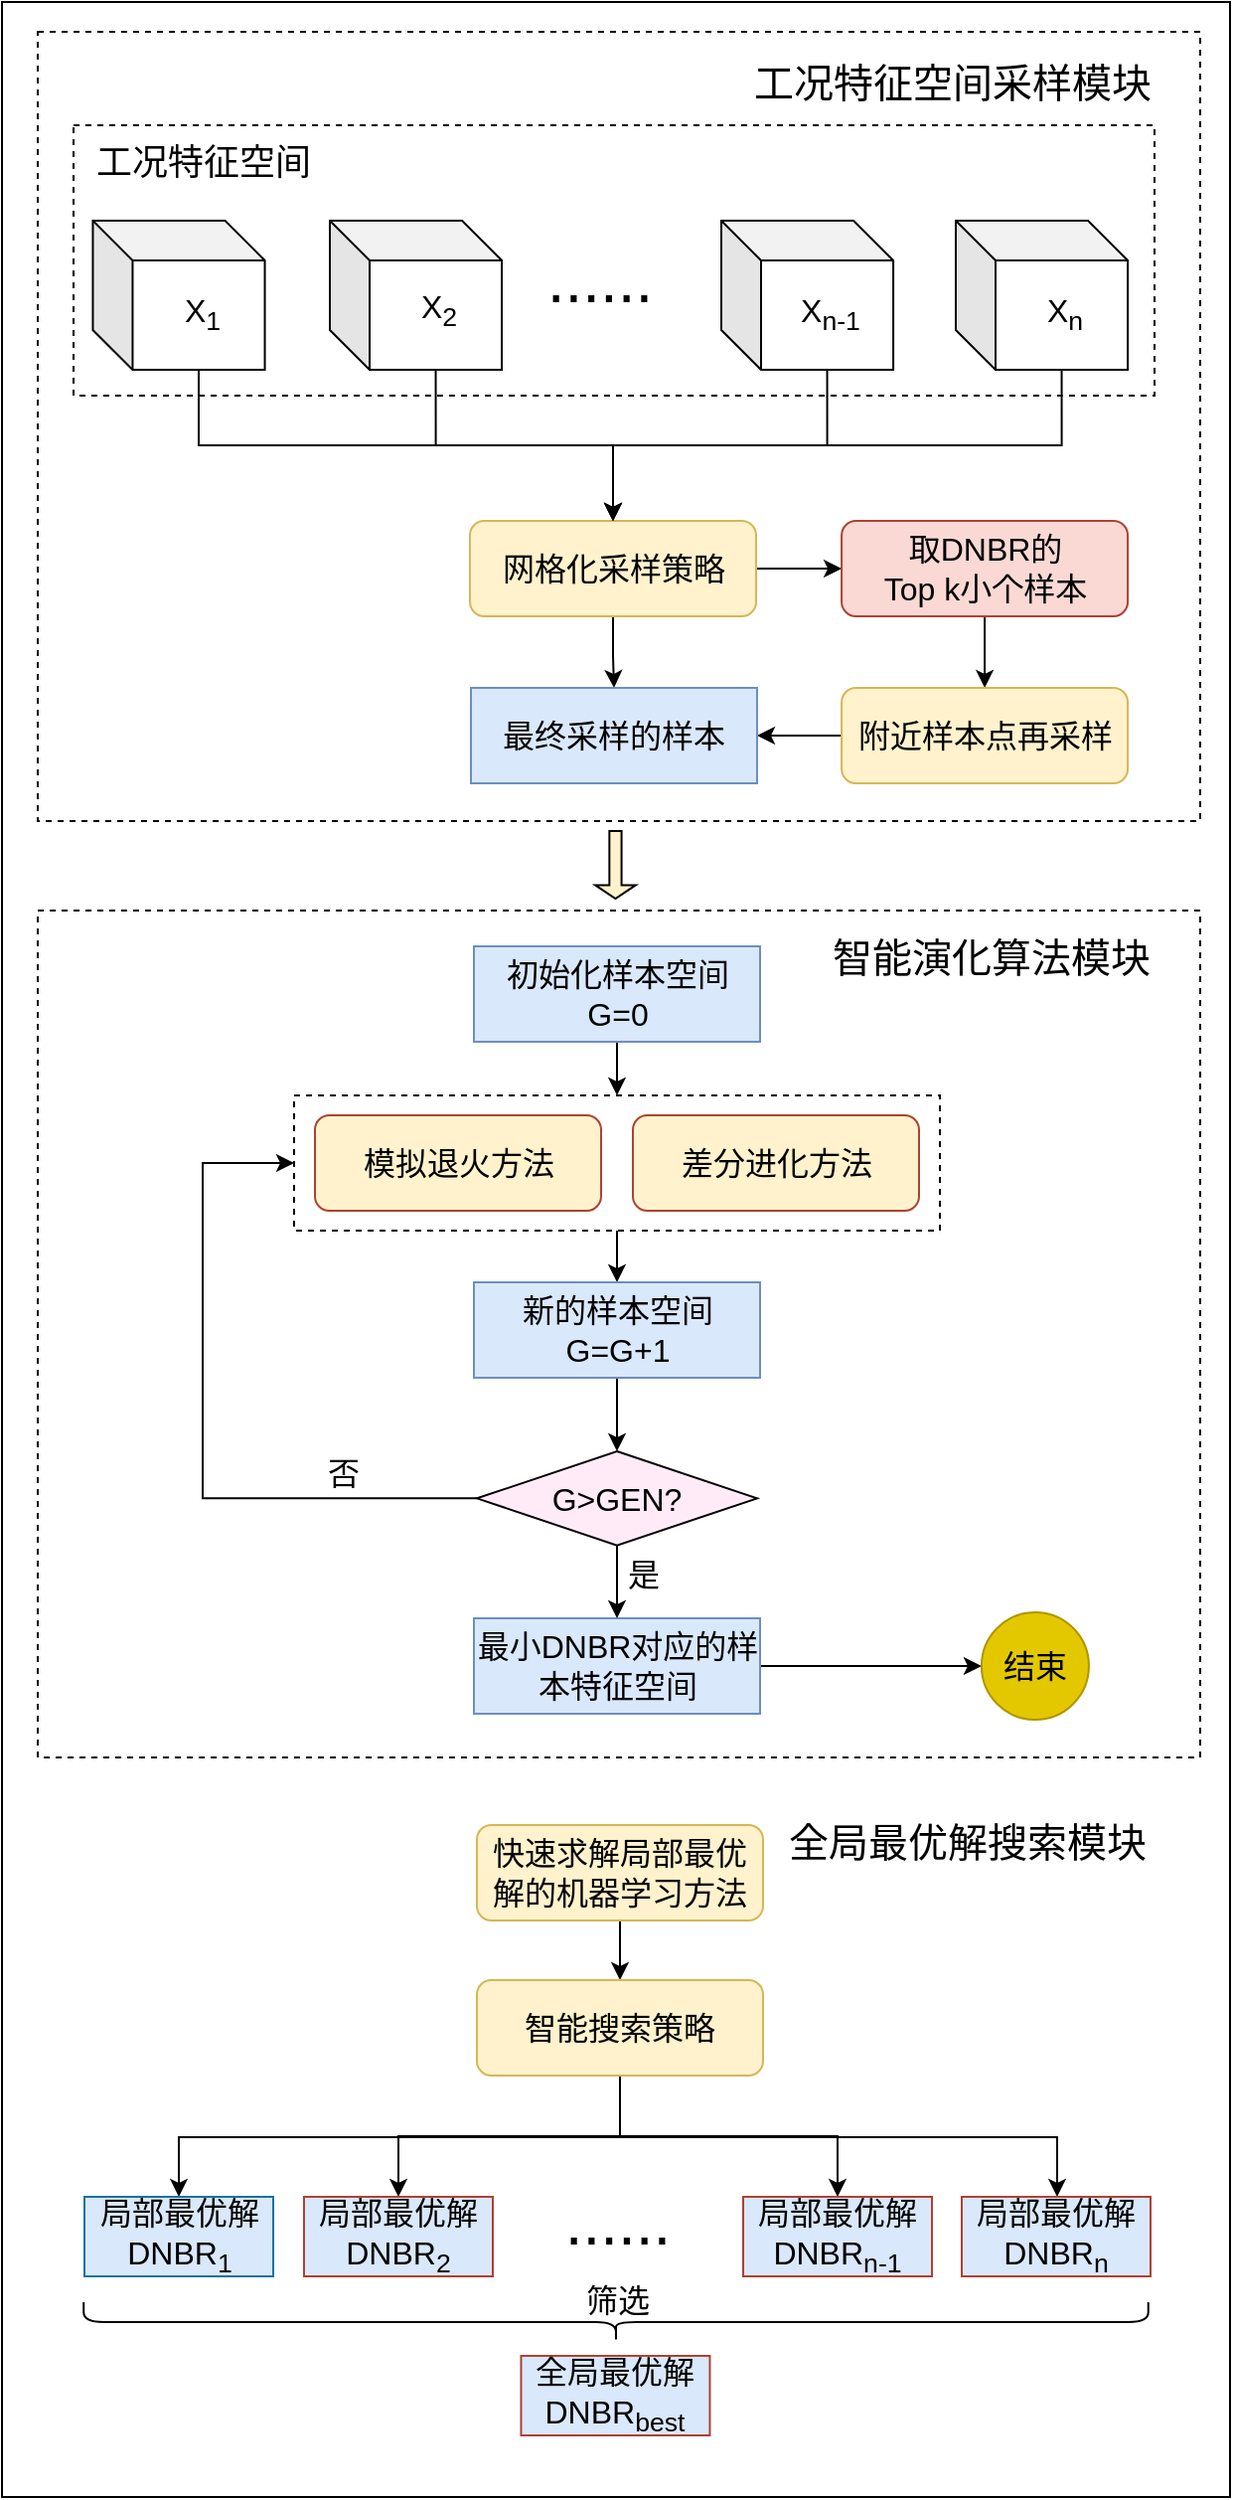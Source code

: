 <mxfile version="15.5.4" type="github">
  <diagram id="v6IWmVOyirAtEltqmXKr" name="第 1 页">
    <mxGraphModel dx="1030" dy="528" grid="0" gridSize="10" guides="1" tooltips="1" connect="1" arrows="1" fold="1" page="1" pageScale="1" pageWidth="827" pageHeight="1169" math="0" shadow="0">
      <root>
        <mxCell id="0" />
        <mxCell id="1" parent="0" />
        <mxCell id="gPIV2DvkWy4jQC8cFaT1-57" value="" style="rounded=0;whiteSpace=wrap;html=1;" vertex="1" parent="1">
          <mxGeometry x="116" y="44" width="618" height="1255" as="geometry" />
        </mxCell>
        <mxCell id="gPIV2DvkWy4jQC8cFaT1-58" value="" style="rounded=0;whiteSpace=wrap;html=1;fontSize=16;dashed=1;" vertex="1" parent="1">
          <mxGeometry x="134" y="501" width="585" height="426" as="geometry" />
        </mxCell>
        <mxCell id="gPIV2DvkWy4jQC8cFaT1-59" value="" style="rounded=0;whiteSpace=wrap;html=1;fontSize=16;dashed=1;" vertex="1" parent="1">
          <mxGeometry x="134" y="59" width="585" height="397" as="geometry" />
        </mxCell>
        <mxCell id="gPIV2DvkWy4jQC8cFaT1-60" value="" style="rounded=0;whiteSpace=wrap;html=1;fontSize=16;dashed=1;" vertex="1" parent="1">
          <mxGeometry x="152" y="106" width="544" height="136" as="geometry" />
        </mxCell>
        <mxCell id="gPIV2DvkWy4jQC8cFaT1-61" value="&lt;font style=&quot;font-size: 18px&quot;&gt;工况特征空间&lt;/font&gt;" style="text;html=1;strokeColor=none;fillColor=none;align=center;verticalAlign=middle;whiteSpace=wrap;rounded=0;" vertex="1" parent="1">
          <mxGeometry x="161.73" y="114" width="111" height="22" as="geometry" />
        </mxCell>
        <mxCell id="gPIV2DvkWy4jQC8cFaT1-62" value="&lt;font style=&quot;font-size: 32px&quot;&gt;......&lt;/font&gt;" style="text;html=1;strokeColor=none;fillColor=none;align=center;verticalAlign=middle;whiteSpace=wrap;rounded=0;fontSize=16;" vertex="1" parent="1">
          <mxGeometry x="397" y="174" width="40" height="20" as="geometry" />
        </mxCell>
        <mxCell id="gPIV2DvkWy4jQC8cFaT1-63" value="" style="group" vertex="1" connectable="0" parent="1">
          <mxGeometry x="161.73" y="154" width="86.54" height="75" as="geometry" />
        </mxCell>
        <mxCell id="gPIV2DvkWy4jQC8cFaT1-64" value="" style="shape=cube;whiteSpace=wrap;html=1;boundedLbl=1;backgroundOutline=1;darkOpacity=0.05;darkOpacity2=0.1;" vertex="1" parent="gPIV2DvkWy4jQC8cFaT1-63">
          <mxGeometry width="86.54" height="75" as="geometry" />
        </mxCell>
        <mxCell id="gPIV2DvkWy4jQC8cFaT1-65" value="X&lt;sub&gt;1&lt;/sub&gt;" style="text;html=1;strokeColor=none;fillColor=none;align=center;verticalAlign=middle;whiteSpace=wrap;rounded=0;fontSize=16;" vertex="1" parent="gPIV2DvkWy4jQC8cFaT1-63">
          <mxGeometry x="35.27" y="37" width="40" height="20" as="geometry" />
        </mxCell>
        <mxCell id="gPIV2DvkWy4jQC8cFaT1-66" value="" style="group" vertex="1" connectable="0" parent="1">
          <mxGeometry x="281" y="152" width="86.54" height="77" as="geometry" />
        </mxCell>
        <mxCell id="gPIV2DvkWy4jQC8cFaT1-67" value="" style="shape=cube;whiteSpace=wrap;html=1;boundedLbl=1;backgroundOutline=1;darkOpacity=0.05;darkOpacity2=0.1;" vertex="1" parent="gPIV2DvkWy4jQC8cFaT1-66">
          <mxGeometry y="2" width="86.54" height="75" as="geometry" />
        </mxCell>
        <mxCell id="gPIV2DvkWy4jQC8cFaT1-68" value="X&lt;sub&gt;2&lt;/sub&gt;" style="text;html=1;strokeColor=none;fillColor=none;align=center;verticalAlign=middle;whiteSpace=wrap;rounded=0;fontSize=16;" vertex="1" parent="gPIV2DvkWy4jQC8cFaT1-66">
          <mxGeometry x="35.27" y="37" width="40" height="20" as="geometry" />
        </mxCell>
        <mxCell id="gPIV2DvkWy4jQC8cFaT1-69" value="" style="group" vertex="1" connectable="0" parent="1">
          <mxGeometry x="478" y="154" width="86.54" height="75" as="geometry" />
        </mxCell>
        <mxCell id="gPIV2DvkWy4jQC8cFaT1-70" value="" style="shape=cube;whiteSpace=wrap;html=1;boundedLbl=1;backgroundOutline=1;darkOpacity=0.05;darkOpacity2=0.1;" vertex="1" parent="gPIV2DvkWy4jQC8cFaT1-69">
          <mxGeometry width="86.54" height="75" as="geometry" />
        </mxCell>
        <mxCell id="gPIV2DvkWy4jQC8cFaT1-71" value="X&lt;sub&gt;n-1&lt;/sub&gt;" style="text;html=1;strokeColor=none;fillColor=none;align=center;verticalAlign=middle;whiteSpace=wrap;rounded=0;fontSize=16;" vertex="1" parent="gPIV2DvkWy4jQC8cFaT1-69">
          <mxGeometry x="35.27" y="37" width="40" height="20" as="geometry" />
        </mxCell>
        <mxCell id="gPIV2DvkWy4jQC8cFaT1-72" value="" style="group" vertex="1" connectable="0" parent="1">
          <mxGeometry x="596" y="154" width="86.54" height="75" as="geometry" />
        </mxCell>
        <mxCell id="gPIV2DvkWy4jQC8cFaT1-73" value="" style="shape=cube;whiteSpace=wrap;html=1;boundedLbl=1;backgroundOutline=1;darkOpacity=0.05;darkOpacity2=0.1;" vertex="1" parent="gPIV2DvkWy4jQC8cFaT1-72">
          <mxGeometry width="86.54" height="75" as="geometry" />
        </mxCell>
        <mxCell id="gPIV2DvkWy4jQC8cFaT1-74" value="X&lt;sub&gt;n&lt;/sub&gt;" style="text;html=1;strokeColor=none;fillColor=none;align=center;verticalAlign=middle;whiteSpace=wrap;rounded=0;fontSize=16;" vertex="1" parent="gPIV2DvkWy4jQC8cFaT1-72">
          <mxGeometry x="35.27" y="37" width="40" height="20" as="geometry" />
        </mxCell>
        <mxCell id="gPIV2DvkWy4jQC8cFaT1-75" style="edgeStyle=orthogonalEdgeStyle;rounded=0;orthogonalLoop=1;jettySize=auto;html=1;exitX=1;exitY=0.5;exitDx=0;exitDy=0;entryX=0;entryY=0.5;entryDx=0;entryDy=0;fontSize=16;" edge="1" parent="1" source="gPIV2DvkWy4jQC8cFaT1-77" target="gPIV2DvkWy4jQC8cFaT1-79">
          <mxGeometry relative="1" as="geometry" />
        </mxCell>
        <mxCell id="gPIV2DvkWy4jQC8cFaT1-76" style="edgeStyle=orthogonalEdgeStyle;rounded=0;orthogonalLoop=1;jettySize=auto;html=1;exitX=0.5;exitY=1;exitDx=0;exitDy=0;fontSize=16;" edge="1" parent="1" source="gPIV2DvkWy4jQC8cFaT1-77" target="gPIV2DvkWy4jQC8cFaT1-86">
          <mxGeometry relative="1" as="geometry" />
        </mxCell>
        <mxCell id="gPIV2DvkWy4jQC8cFaT1-77" value="网格化采样策略" style="rounded=1;whiteSpace=wrap;html=1;fontSize=16;fillColor=#FFF2CC;strokeColor=#d6b656;" vertex="1" parent="1">
          <mxGeometry x="351.5" y="305" width="144" height="48" as="geometry" />
        </mxCell>
        <mxCell id="gPIV2DvkWy4jQC8cFaT1-78" style="edgeStyle=orthogonalEdgeStyle;rounded=0;orthogonalLoop=1;jettySize=auto;html=1;exitX=0.5;exitY=1;exitDx=0;exitDy=0;entryX=0.5;entryY=0;entryDx=0;entryDy=0;fontSize=16;" edge="1" parent="1" source="gPIV2DvkWy4jQC8cFaT1-79" target="gPIV2DvkWy4jQC8cFaT1-85">
          <mxGeometry relative="1" as="geometry" />
        </mxCell>
        <mxCell id="gPIV2DvkWy4jQC8cFaT1-79" value="&lt;div&gt;取DNBR的&lt;/div&gt;&lt;div&gt;Top k小个样本&lt;/div&gt;" style="rounded=1;whiteSpace=wrap;html=1;fontSize=16;fillColor=#fad9d5;strokeColor=#ae4132;" vertex="1" parent="1">
          <mxGeometry x="538.54" y="305" width="144" height="48" as="geometry" />
        </mxCell>
        <mxCell id="gPIV2DvkWy4jQC8cFaT1-80" style="edgeStyle=orthogonalEdgeStyle;rounded=0;orthogonalLoop=1;jettySize=auto;html=1;exitX=0;exitY=0;exitDx=53.27;exitDy=75;exitPerimeter=0;entryX=0.5;entryY=0;entryDx=0;entryDy=0;fontSize=16;" edge="1" parent="1" source="gPIV2DvkWy4jQC8cFaT1-64" target="gPIV2DvkWy4jQC8cFaT1-77">
          <mxGeometry relative="1" as="geometry" />
        </mxCell>
        <mxCell id="gPIV2DvkWy4jQC8cFaT1-81" style="edgeStyle=orthogonalEdgeStyle;rounded=0;orthogonalLoop=1;jettySize=auto;html=1;exitX=0;exitY=0;exitDx=53.27;exitDy=75;exitPerimeter=0;entryX=0.5;entryY=0;entryDx=0;entryDy=0;fontSize=16;" edge="1" parent="1" source="gPIV2DvkWy4jQC8cFaT1-67" target="gPIV2DvkWy4jQC8cFaT1-77">
          <mxGeometry relative="1" as="geometry" />
        </mxCell>
        <mxCell id="gPIV2DvkWy4jQC8cFaT1-82" style="edgeStyle=orthogonalEdgeStyle;rounded=0;orthogonalLoop=1;jettySize=auto;html=1;exitX=0;exitY=0;exitDx=53.27;exitDy=75;exitPerimeter=0;entryX=0.5;entryY=0;entryDx=0;entryDy=0;fontSize=16;" edge="1" parent="1" source="gPIV2DvkWy4jQC8cFaT1-70" target="gPIV2DvkWy4jQC8cFaT1-77">
          <mxGeometry relative="1" as="geometry" />
        </mxCell>
        <mxCell id="gPIV2DvkWy4jQC8cFaT1-83" style="edgeStyle=orthogonalEdgeStyle;rounded=0;orthogonalLoop=1;jettySize=auto;html=1;exitX=0;exitY=0;exitDx=53.27;exitDy=75;exitPerimeter=0;entryX=0.5;entryY=0;entryDx=0;entryDy=0;fontSize=16;" edge="1" parent="1" source="gPIV2DvkWy4jQC8cFaT1-73" target="gPIV2DvkWy4jQC8cFaT1-77">
          <mxGeometry relative="1" as="geometry" />
        </mxCell>
        <mxCell id="gPIV2DvkWy4jQC8cFaT1-84" style="edgeStyle=orthogonalEdgeStyle;rounded=0;orthogonalLoop=1;jettySize=auto;html=1;exitX=0;exitY=0.5;exitDx=0;exitDy=0;fontSize=16;" edge="1" parent="1" source="gPIV2DvkWy4jQC8cFaT1-85" target="gPIV2DvkWy4jQC8cFaT1-86">
          <mxGeometry relative="1" as="geometry" />
        </mxCell>
        <mxCell id="gPIV2DvkWy4jQC8cFaT1-85" value="附近样本点再采样" style="rounded=1;whiteSpace=wrap;html=1;fontSize=16;fillColor=#fff2cc;strokeColor=#d6b656;" vertex="1" parent="1">
          <mxGeometry x="538.54" y="389" width="144" height="48" as="geometry" />
        </mxCell>
        <mxCell id="gPIV2DvkWy4jQC8cFaT1-86" value="&lt;div&gt;最终采样的样本&lt;/div&gt;" style="rounded=0;whiteSpace=wrap;html=1;fontSize=16;fillColor=#dae8fc;strokeColor=#6c8ebf;" vertex="1" parent="1">
          <mxGeometry x="352" y="389" width="144" height="48" as="geometry" />
        </mxCell>
        <mxCell id="gPIV2DvkWy4jQC8cFaT1-117" style="edgeStyle=orthogonalEdgeStyle;rounded=0;orthogonalLoop=1;jettySize=auto;html=1;" edge="1" parent="1" source="gPIV2DvkWy4jQC8cFaT1-90" target="gPIV2DvkWy4jQC8cFaT1-112">
          <mxGeometry relative="1" as="geometry" />
        </mxCell>
        <mxCell id="gPIV2DvkWy4jQC8cFaT1-91" value="" style="shape=singleArrow;direction=south;whiteSpace=wrap;html=1;fontSize=16;fillColor=#FFF2CC;" vertex="1" parent="1">
          <mxGeometry x="414.53" y="461" width="20.4" height="34" as="geometry" />
        </mxCell>
        <mxCell id="gPIV2DvkWy4jQC8cFaT1-92" value="&lt;font style=&quot;font-size: 20px&quot;&gt;工况特征空间采样模块&lt;/font&gt;" style="text;html=1;strokeColor=none;fillColor=none;align=center;verticalAlign=middle;whiteSpace=wrap;rounded=0;fontSize=20;" vertex="1" parent="1">
          <mxGeometry x="493" y="59" width="203" height="49" as="geometry" />
        </mxCell>
        <mxCell id="gPIV2DvkWy4jQC8cFaT1-93" value="&lt;font style=&quot;font-size: 20px&quot;&gt;智能演化算法模块&lt;/font&gt;" style="text;html=1;strokeColor=none;fillColor=none;align=center;verticalAlign=middle;whiteSpace=wrap;rounded=0;fontSize=20;" vertex="1" parent="1">
          <mxGeometry x="532" y="501" width="164" height="46" as="geometry" />
        </mxCell>
        <mxCell id="gPIV2DvkWy4jQC8cFaT1-105" style="edgeStyle=orthogonalEdgeStyle;rounded=0;orthogonalLoop=1;jettySize=auto;html=1;fontSize=16;" edge="1" parent="1" source="gPIV2DvkWy4jQC8cFaT1-106" target="gPIV2DvkWy4jQC8cFaT1-107">
          <mxGeometry relative="1" as="geometry" />
        </mxCell>
        <mxCell id="gPIV2DvkWy4jQC8cFaT1-106" value="最小DNBR对应的样本特征空间" style="rounded=0;whiteSpace=wrap;html=1;fontSize=16;fillColor=#DAE8FC;strokeColor=#6c8ebf;" vertex="1" parent="1">
          <mxGeometry x="353.5" y="857" width="144" height="48" as="geometry" />
        </mxCell>
        <mxCell id="gPIV2DvkWy4jQC8cFaT1-107" value="&lt;font style=&quot;font-size: 16px;&quot;&gt;结束&lt;/font&gt;" style="ellipse;whiteSpace=wrap;html=1;aspect=fixed;fontSize=16;fillColor=#e3c800;fontColor=#000000;strokeColor=#B09500;" vertex="1" parent="1">
          <mxGeometry x="608.96" y="854" width="54" height="54" as="geometry" />
        </mxCell>
        <mxCell id="gPIV2DvkWy4jQC8cFaT1-118" style="edgeStyle=orthogonalEdgeStyle;rounded=0;orthogonalLoop=1;jettySize=auto;html=1;" edge="1" parent="1" source="gPIV2DvkWy4jQC8cFaT1-112" target="gPIV2DvkWy4jQC8cFaT1-106">
          <mxGeometry relative="1" as="geometry" />
        </mxCell>
        <mxCell id="gPIV2DvkWy4jQC8cFaT1-132" style="edgeStyle=orthogonalEdgeStyle;rounded=0;orthogonalLoop=1;jettySize=auto;html=1;entryX=0;entryY=0.5;entryDx=0;entryDy=0;fontSize=16;" edge="1" parent="1" source="gPIV2DvkWy4jQC8cFaT1-112" target="gPIV2DvkWy4jQC8cFaT1-122">
          <mxGeometry relative="1" as="geometry">
            <Array as="points">
              <mxPoint x="217" y="797" />
              <mxPoint x="217" y="628" />
            </Array>
          </mxGeometry>
        </mxCell>
        <mxCell id="gPIV2DvkWy4jQC8cFaT1-112" value="G&amp;gt;GEN?" style="rhombus;whiteSpace=wrap;html=1;fontSize=16;fillColor=#FFEBF8;" vertex="1" parent="1">
          <mxGeometry x="355" y="773" width="141" height="47.34" as="geometry" />
        </mxCell>
        <mxCell id="gPIV2DvkWy4jQC8cFaT1-119" value="&lt;font style=&quot;font-size: 16px&quot;&gt;是&lt;/font&gt;" style="text;html=1;strokeColor=none;fillColor=none;align=center;verticalAlign=middle;whiteSpace=wrap;rounded=0;" vertex="1" parent="1">
          <mxGeometry x="409" y="820" width="60" height="30" as="geometry" />
        </mxCell>
        <mxCell id="gPIV2DvkWy4jQC8cFaT1-125" style="edgeStyle=orthogonalEdgeStyle;rounded=0;orthogonalLoop=1;jettySize=auto;html=1;fontSize=16;" edge="1" parent="1" source="gPIV2DvkWy4jQC8cFaT1-122" target="gPIV2DvkWy4jQC8cFaT1-90">
          <mxGeometry relative="1" as="geometry" />
        </mxCell>
        <mxCell id="gPIV2DvkWy4jQC8cFaT1-90" value="&lt;div&gt;新的样本空间&lt;/div&gt;&lt;div&gt;G=G+1&lt;br&gt;&lt;/div&gt;" style="rounded=0;whiteSpace=wrap;html=1;fontSize=16;fillColor=#dae8fc;strokeColor=#6c8ebf;" vertex="1" parent="1">
          <mxGeometry x="353.5" y="688" width="144" height="48" as="geometry" />
        </mxCell>
        <mxCell id="gPIV2DvkWy4jQC8cFaT1-124" style="edgeStyle=orthogonalEdgeStyle;rounded=0;orthogonalLoop=1;jettySize=auto;html=1;fontSize=16;" edge="1" parent="1" source="gPIV2DvkWy4jQC8cFaT1-95" target="gPIV2DvkWy4jQC8cFaT1-122">
          <mxGeometry relative="1" as="geometry" />
        </mxCell>
        <mxCell id="gPIV2DvkWy4jQC8cFaT1-95" value="&lt;div&gt;初始化样本空间G=0&lt;/div&gt;" style="rounded=0;whiteSpace=wrap;html=1;fontSize=16;fillColor=#dae8fc;strokeColor=#6c8ebf;" vertex="1" parent="1">
          <mxGeometry x="353.5" y="519" width="144" height="48" as="geometry" />
        </mxCell>
        <mxCell id="gPIV2DvkWy4jQC8cFaT1-129" value="&lt;font style=&quot;font-size: 16px&quot;&gt;否&lt;/font&gt;" style="text;html=1;strokeColor=none;fillColor=none;align=center;verticalAlign=middle;whiteSpace=wrap;rounded=0;" vertex="1" parent="1">
          <mxGeometry x="258" y="769" width="60" height="30" as="geometry" />
        </mxCell>
        <mxCell id="gPIV2DvkWy4jQC8cFaT1-130" value="" style="group" vertex="1" connectable="0" parent="1">
          <mxGeometry x="263" y="594" width="325" height="68" as="geometry" />
        </mxCell>
        <mxCell id="gPIV2DvkWy4jQC8cFaT1-122" value="" style="rounded=0;whiteSpace=wrap;html=1;fontSize=16;dashed=1;" vertex="1" parent="gPIV2DvkWy4jQC8cFaT1-130">
          <mxGeometry width="325" height="68" as="geometry" />
        </mxCell>
        <mxCell id="gPIV2DvkWy4jQC8cFaT1-88" value="差分进化方法" style="rounded=1;whiteSpace=wrap;html=1;fontSize=16;fillColor=#FFF2CC;strokeColor=#ae4132;" vertex="1" parent="gPIV2DvkWy4jQC8cFaT1-130">
          <mxGeometry x="170.5" y="10" width="144" height="48" as="geometry" />
        </mxCell>
        <mxCell id="gPIV2DvkWy4jQC8cFaT1-113" value="模拟退火方法" style="rounded=1;whiteSpace=wrap;html=1;fontSize=16;fillColor=#FFF2CC;strokeColor=#ae4132;" vertex="1" parent="gPIV2DvkWy4jQC8cFaT1-130">
          <mxGeometry x="10.5" y="10" width="144" height="48" as="geometry" />
        </mxCell>
        <mxCell id="gPIV2DvkWy4jQC8cFaT1-126" value="&lt;font style=&quot;font-size: 20px&quot;&gt;全局最优解搜索模块&lt;/font&gt;" style="text;html=1;strokeColor=none;fillColor=none;align=center;verticalAlign=middle;whiteSpace=wrap;rounded=0;fontSize=20;" vertex="1" parent="1">
          <mxGeometry x="508" y="945" width="188" height="48" as="geometry" />
        </mxCell>
        <mxCell id="gPIV2DvkWy4jQC8cFaT1-143" style="edgeStyle=orthogonalEdgeStyle;rounded=0;orthogonalLoop=1;jettySize=auto;html=1;fontSize=16;" edge="1" parent="1" source="gPIV2DvkWy4jQC8cFaT1-140" target="gPIV2DvkWy4jQC8cFaT1-142">
          <mxGeometry relative="1" as="geometry" />
        </mxCell>
        <mxCell id="gPIV2DvkWy4jQC8cFaT1-140" value="快速求解局部最优解的机器学习方法" style="rounded=1;whiteSpace=wrap;html=1;fontSize=16;fillColor=#fff2cc;strokeColor=#d6b656;" vertex="1" parent="1">
          <mxGeometry x="355.0" y="961" width="144" height="48" as="geometry" />
        </mxCell>
        <mxCell id="gPIV2DvkWy4jQC8cFaT1-174" style="edgeStyle=orthogonalEdgeStyle;rounded=0;orthogonalLoop=1;jettySize=auto;html=1;entryX=0.5;entryY=0;entryDx=0;entryDy=0;fontSize=16;" edge="1" parent="1" source="gPIV2DvkWy4jQC8cFaT1-142" target="gPIV2DvkWy4jQC8cFaT1-153">
          <mxGeometry relative="1" as="geometry" />
        </mxCell>
        <mxCell id="gPIV2DvkWy4jQC8cFaT1-175" style="edgeStyle=orthogonalEdgeStyle;rounded=0;orthogonalLoop=1;jettySize=auto;html=1;entryX=0.5;entryY=0;entryDx=0;entryDy=0;fontSize=16;" edge="1" parent="1" source="gPIV2DvkWy4jQC8cFaT1-142" target="gPIV2DvkWy4jQC8cFaT1-154">
          <mxGeometry relative="1" as="geometry" />
        </mxCell>
        <mxCell id="gPIV2DvkWy4jQC8cFaT1-176" style="edgeStyle=orthogonalEdgeStyle;rounded=0;orthogonalLoop=1;jettySize=auto;html=1;fontSize=16;" edge="1" parent="1" source="gPIV2DvkWy4jQC8cFaT1-142" target="gPIV2DvkWy4jQC8cFaT1-152">
          <mxGeometry relative="1" as="geometry">
            <Array as="points">
              <mxPoint x="427" y="1118" />
              <mxPoint x="647" y="1118" />
            </Array>
          </mxGeometry>
        </mxCell>
        <mxCell id="gPIV2DvkWy4jQC8cFaT1-177" style="edgeStyle=orthogonalEdgeStyle;rounded=0;orthogonalLoop=1;jettySize=auto;html=1;fontSize=16;" edge="1" parent="1" source="gPIV2DvkWy4jQC8cFaT1-142" target="gPIV2DvkWy4jQC8cFaT1-150">
          <mxGeometry relative="1" as="geometry">
            <Array as="points">
              <mxPoint x="427" y="1118" />
              <mxPoint x="205" y="1118" />
            </Array>
          </mxGeometry>
        </mxCell>
        <mxCell id="gPIV2DvkWy4jQC8cFaT1-142" value="智能搜索策略" style="rounded=1;whiteSpace=wrap;html=1;fontSize=16;fillColor=#fff2cc;strokeColor=#d6b656;" vertex="1" parent="1">
          <mxGeometry x="355.0" y="1039" width="144" height="48" as="geometry" />
        </mxCell>
        <mxCell id="gPIV2DvkWy4jQC8cFaT1-150" value="局部最优解DNBR&lt;sub&gt;1&lt;/sub&gt;" style="rounded=0;whiteSpace=wrap;html=1;fontSize=16;fillColor=#DAE8FC;strokeColor=#10739e;" vertex="1" parent="1">
          <mxGeometry x="157.5" y="1148" width="95" height="40" as="geometry" />
        </mxCell>
        <mxCell id="gPIV2DvkWy4jQC8cFaT1-152" value="局部最优解DNBR&lt;sub&gt;n&lt;/sub&gt;" style="rounded=0;whiteSpace=wrap;html=1;fontSize=16;fillColor=#DAE8FC;strokeColor=#ae4132;" vertex="1" parent="1">
          <mxGeometry x="599" y="1148" width="95" height="40" as="geometry" />
        </mxCell>
        <mxCell id="gPIV2DvkWy4jQC8cFaT1-153" value="局部最优解DNBR&lt;sub&gt;2&lt;/sub&gt;" style="rounded=0;whiteSpace=wrap;html=1;fontSize=16;fillColor=#DAE8FC;strokeColor=#ae4132;" vertex="1" parent="1">
          <mxGeometry x="268" y="1148" width="95" height="40" as="geometry" />
        </mxCell>
        <mxCell id="gPIV2DvkWy4jQC8cFaT1-154" value="局部最优解DNBR&lt;sub&gt;n-1&lt;/sub&gt;" style="rounded=0;whiteSpace=wrap;html=1;fontSize=16;fillColor=#DAE8FC;strokeColor=#ae4132;" vertex="1" parent="1">
          <mxGeometry x="489" y="1148" width="95" height="40" as="geometry" />
        </mxCell>
        <mxCell id="gPIV2DvkWy4jQC8cFaT1-161" value="&lt;font style=&quot;font-size: 32px&quot;&gt;......&lt;/font&gt;" style="text;html=1;strokeColor=none;fillColor=none;align=center;verticalAlign=middle;whiteSpace=wrap;rounded=0;fontSize=16;" vertex="1" parent="1">
          <mxGeometry x="406" y="1151" width="40" height="20" as="geometry" />
        </mxCell>
        <mxCell id="gPIV2DvkWy4jQC8cFaT1-169" value="" style="shape=curlyBracket;whiteSpace=wrap;html=1;rounded=1;fontSize=32;direction=north;size=0.5;" vertex="1" parent="1">
          <mxGeometry x="157.11" y="1201" width="535.77" height="20" as="geometry" />
        </mxCell>
        <mxCell id="gPIV2DvkWy4jQC8cFaT1-170" value="全局最优解DNBR&lt;sub&gt;best&lt;/sub&gt;" style="rounded=0;whiteSpace=wrap;html=1;fontSize=16;fillColor=#DAE8FC;strokeColor=#ae4132;" vertex="1" parent="1">
          <mxGeometry x="377.23" y="1228" width="95" height="40" as="geometry" />
        </mxCell>
        <mxCell id="gPIV2DvkWy4jQC8cFaT1-173" value="&lt;font style=&quot;font-size: 16px&quot;&gt;筛选&lt;/font&gt;" style="text;html=1;strokeColor=none;fillColor=none;align=center;verticalAlign=middle;whiteSpace=wrap;rounded=0;" vertex="1" parent="1">
          <mxGeometry x="396" y="1183" width="60" height="34" as="geometry" />
        </mxCell>
      </root>
    </mxGraphModel>
  </diagram>
</mxfile>
